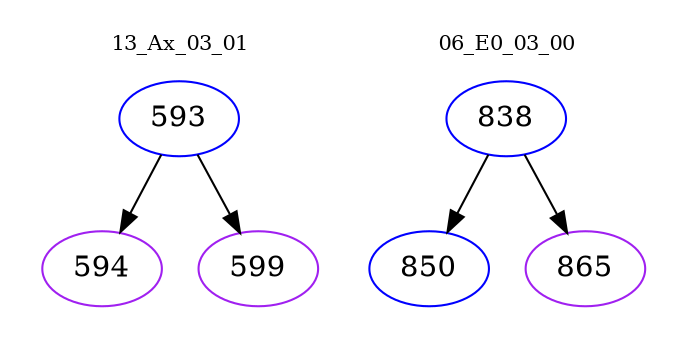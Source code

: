 digraph{
subgraph cluster_0 {
color = white
label = "13_Ax_03_01";
fontsize=10;
T0_593 [label="593", color="blue"]
T0_593 -> T0_594 [color="black"]
T0_594 [label="594", color="purple"]
T0_593 -> T0_599 [color="black"]
T0_599 [label="599", color="purple"]
}
subgraph cluster_1 {
color = white
label = "06_E0_03_00";
fontsize=10;
T1_838 [label="838", color="blue"]
T1_838 -> T1_850 [color="black"]
T1_850 [label="850", color="blue"]
T1_838 -> T1_865 [color="black"]
T1_865 [label="865", color="purple"]
}
}
